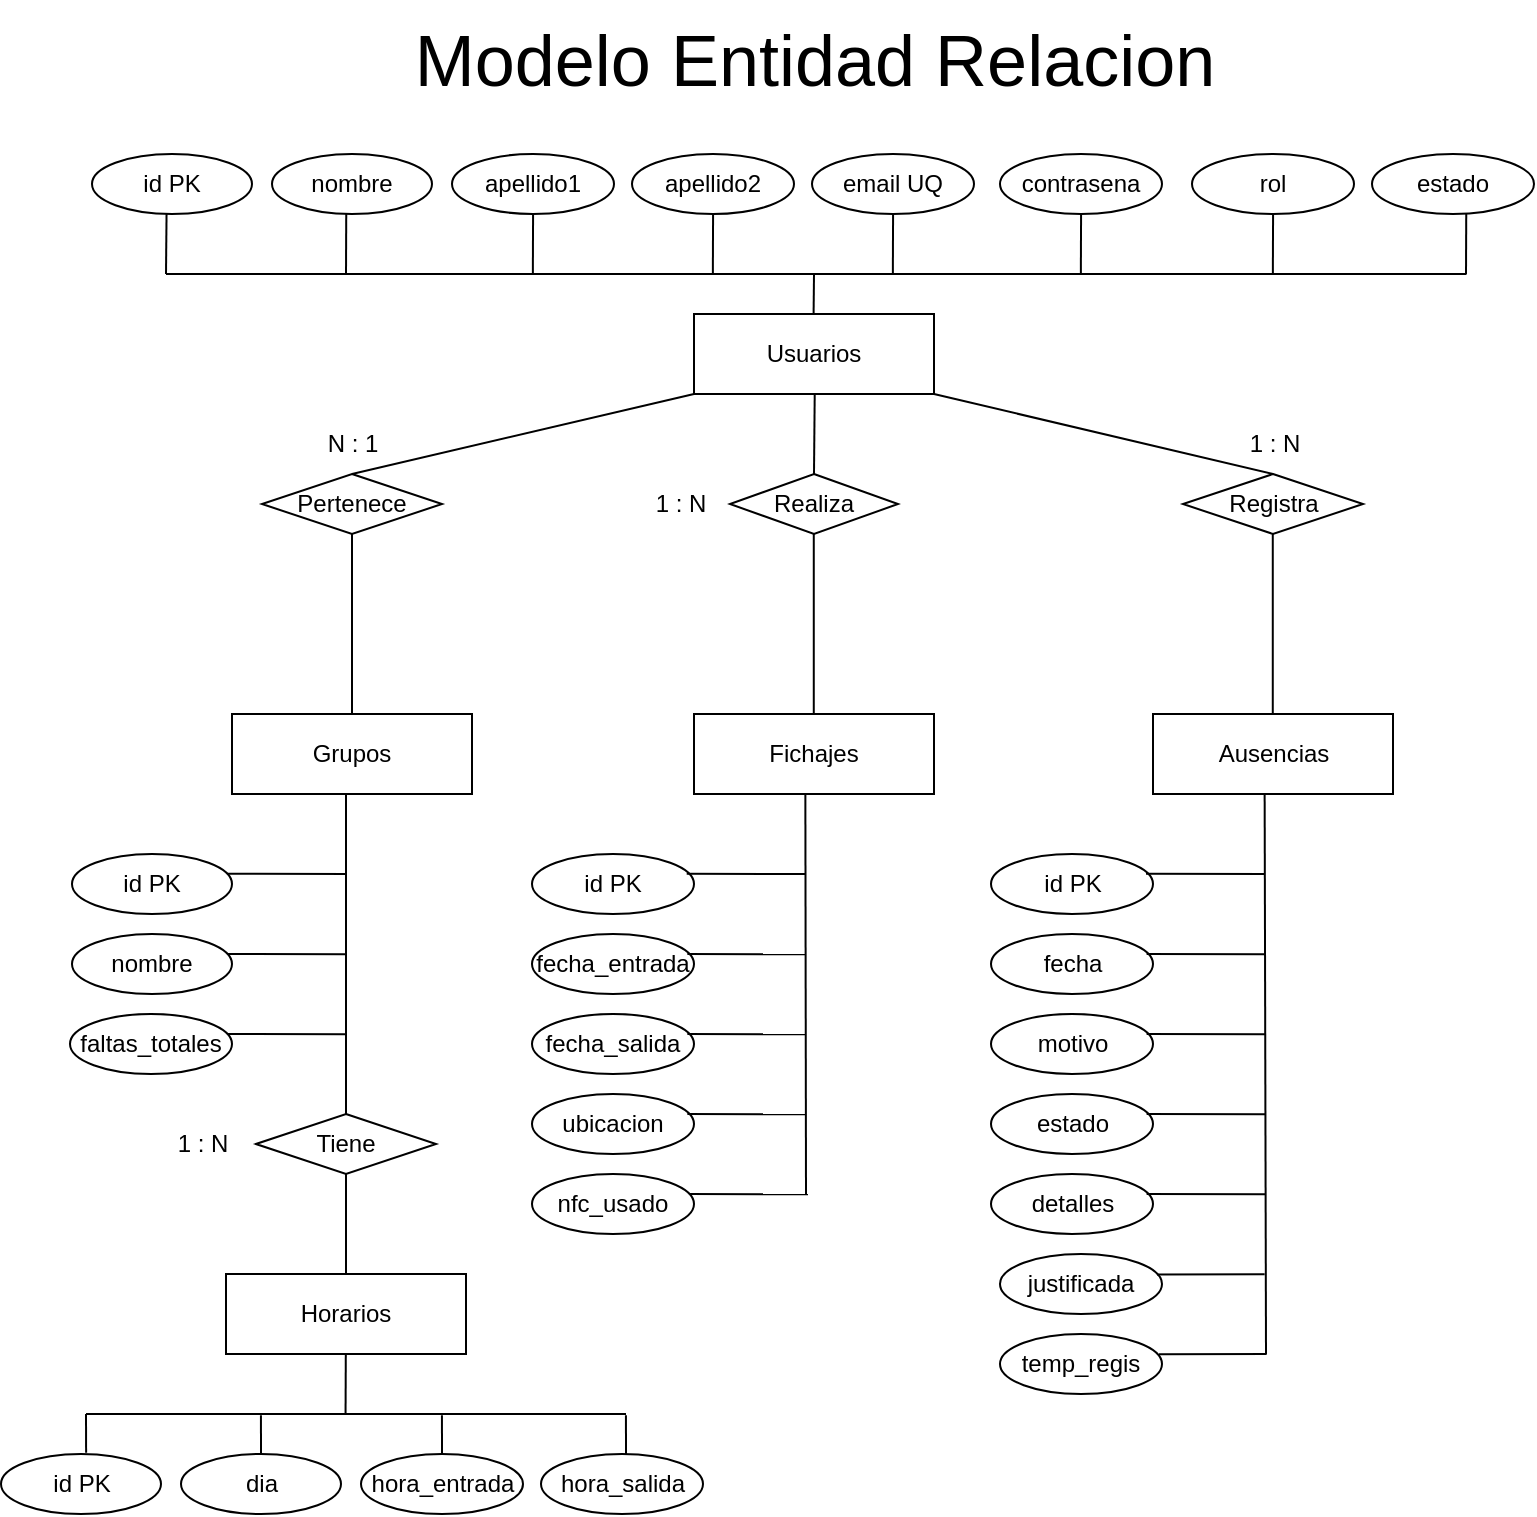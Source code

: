 <mxfile version="20.8.16" type="device"><diagram id="C5RBs43oDa-KdzZeNtuy" name="Page-1"><mxGraphModel dx="1762" dy="888" grid="1" gridSize="10" guides="1" tooltips="1" connect="1" arrows="1" fold="1" page="1" pageScale="1" pageWidth="827" pageHeight="1169" math="0" shadow="0"><root><mxCell id="WIyWlLk6GJQsqaUBKTNV-0"/><mxCell id="WIyWlLk6GJQsqaUBKTNV-1" parent="WIyWlLk6GJQsqaUBKTNV-0"/><mxCell id="V968uqEr-2-CV-rs6y0L-0" value="Usuarios" style="rounded=0;whiteSpace=wrap;html=1;" vertex="1" parent="WIyWlLk6GJQsqaUBKTNV-1"><mxGeometry x="354" y="187" width="120" height="40" as="geometry"/></mxCell><mxCell id="V968uqEr-2-CV-rs6y0L-1" value="id PK" style="ellipse;whiteSpace=wrap;html=1;" vertex="1" parent="WIyWlLk6GJQsqaUBKTNV-1"><mxGeometry x="53" y="107" width="80" height="30" as="geometry"/></mxCell><mxCell id="V968uqEr-2-CV-rs6y0L-2" value="nombre" style="ellipse;whiteSpace=wrap;html=1;" vertex="1" parent="WIyWlLk6GJQsqaUBKTNV-1"><mxGeometry x="143" y="107" width="80" height="30" as="geometry"/></mxCell><mxCell id="V968uqEr-2-CV-rs6y0L-3" value="apellido1" style="ellipse;whiteSpace=wrap;html=1;" vertex="1" parent="WIyWlLk6GJQsqaUBKTNV-1"><mxGeometry x="233" y="107" width="81" height="30" as="geometry"/></mxCell><mxCell id="V968uqEr-2-CV-rs6y0L-4" value="email UQ" style="ellipse;whiteSpace=wrap;html=1;" vertex="1" parent="WIyWlLk6GJQsqaUBKTNV-1"><mxGeometry x="413" y="107" width="81" height="30" as="geometry"/></mxCell><mxCell id="V968uqEr-2-CV-rs6y0L-5" value="contrasena" style="ellipse;whiteSpace=wrap;html=1;" vertex="1" parent="WIyWlLk6GJQsqaUBKTNV-1"><mxGeometry x="507" y="107" width="81" height="30" as="geometry"/></mxCell><mxCell id="V968uqEr-2-CV-rs6y0L-6" value="apellido2" style="ellipse;whiteSpace=wrap;html=1;" vertex="1" parent="WIyWlLk6GJQsqaUBKTNV-1"><mxGeometry x="323" y="107" width="81" height="30" as="geometry"/></mxCell><mxCell id="V968uqEr-2-CV-rs6y0L-7" value="rol" style="ellipse;whiteSpace=wrap;html=1;" vertex="1" parent="WIyWlLk6GJQsqaUBKTNV-1"><mxGeometry x="603" y="107" width="81" height="30" as="geometry"/></mxCell><mxCell id="V968uqEr-2-CV-rs6y0L-8" value="estado" style="ellipse;whiteSpace=wrap;html=1;" vertex="1" parent="WIyWlLk6GJQsqaUBKTNV-1"><mxGeometry x="693" y="107" width="81" height="30" as="geometry"/></mxCell><mxCell id="V968uqEr-2-CV-rs6y0L-9" value="" style="endArrow=none;html=1;rounded=0;" edge="1" parent="WIyWlLk6GJQsqaUBKTNV-1"><mxGeometry width="50" height="50" relative="1" as="geometry"><mxPoint x="90" y="167" as="sourcePoint"/><mxPoint x="740" y="167" as="targetPoint"/></mxGeometry></mxCell><mxCell id="V968uqEr-2-CV-rs6y0L-12" value="" style="endArrow=none;html=1;rounded=0;entryX=0.464;entryY=0.99;entryDx=0;entryDy=0;entryPerimeter=0;" edge="1" parent="WIyWlLk6GJQsqaUBKTNV-1" target="V968uqEr-2-CV-rs6y0L-2"><mxGeometry width="50" height="50" relative="1" as="geometry"><mxPoint x="180" y="167" as="sourcePoint"/><mxPoint x="183.34" y="137" as="targetPoint"/></mxGeometry></mxCell><mxCell id="V968uqEr-2-CV-rs6y0L-15" value="" style="endArrow=none;html=1;rounded=0;entryX=0.466;entryY=0.985;entryDx=0;entryDy=0;entryPerimeter=0;" edge="1" parent="WIyWlLk6GJQsqaUBKTNV-1" target="V968uqEr-2-CV-rs6y0L-1"><mxGeometry width="50" height="50" relative="1" as="geometry"><mxPoint x="90" y="167" as="sourcePoint"/><mxPoint x="93.06" y="137" as="targetPoint"/></mxGeometry></mxCell><mxCell id="V968uqEr-2-CV-rs6y0L-16" value="" style="endArrow=none;html=1;rounded=0;entryX=0.464;entryY=0.99;entryDx=0;entryDy=0;entryPerimeter=0;" edge="1" parent="WIyWlLk6GJQsqaUBKTNV-1"><mxGeometry width="50" height="50" relative="1" as="geometry"><mxPoint x="273.42" y="167.3" as="sourcePoint"/><mxPoint x="273.54" y="137" as="targetPoint"/></mxGeometry></mxCell><mxCell id="V968uqEr-2-CV-rs6y0L-17" value="" style="endArrow=none;html=1;rounded=0;entryX=0.464;entryY=0.99;entryDx=0;entryDy=0;entryPerimeter=0;" edge="1" parent="WIyWlLk6GJQsqaUBKTNV-1"><mxGeometry width="50" height="50" relative="1" as="geometry"><mxPoint x="363.42" y="167.3" as="sourcePoint"/><mxPoint x="363.54" y="137" as="targetPoint"/></mxGeometry></mxCell><mxCell id="V968uqEr-2-CV-rs6y0L-18" value="" style="endArrow=none;html=1;rounded=0;entryX=0.464;entryY=0.99;entryDx=0;entryDy=0;entryPerimeter=0;" edge="1" parent="WIyWlLk6GJQsqaUBKTNV-1"><mxGeometry width="50" height="50" relative="1" as="geometry"><mxPoint x="453.42" y="167.3" as="sourcePoint"/><mxPoint x="453.54" y="137" as="targetPoint"/></mxGeometry></mxCell><mxCell id="V968uqEr-2-CV-rs6y0L-19" value="" style="endArrow=none;html=1;rounded=0;entryX=0.464;entryY=0.99;entryDx=0;entryDy=0;entryPerimeter=0;" edge="1" parent="WIyWlLk6GJQsqaUBKTNV-1"><mxGeometry width="50" height="50" relative="1" as="geometry"><mxPoint x="547.42" y="167.3" as="sourcePoint"/><mxPoint x="547.54" y="137" as="targetPoint"/></mxGeometry></mxCell><mxCell id="V968uqEr-2-CV-rs6y0L-20" value="" style="endArrow=none;html=1;rounded=0;entryX=0.464;entryY=0.99;entryDx=0;entryDy=0;entryPerimeter=0;" edge="1" parent="WIyWlLk6GJQsqaUBKTNV-1"><mxGeometry width="50" height="50" relative="1" as="geometry"><mxPoint x="643.42" y="167.3" as="sourcePoint"/><mxPoint x="643.54" y="137" as="targetPoint"/></mxGeometry></mxCell><mxCell id="V968uqEr-2-CV-rs6y0L-21" value="" style="endArrow=none;html=1;rounded=0;entryX=0.464;entryY=0.99;entryDx=0;entryDy=0;entryPerimeter=0;" edge="1" parent="WIyWlLk6GJQsqaUBKTNV-1"><mxGeometry width="50" height="50" relative="1" as="geometry"><mxPoint x="740" y="167.3" as="sourcePoint"/><mxPoint x="740.12" y="137" as="targetPoint"/></mxGeometry></mxCell><mxCell id="V968uqEr-2-CV-rs6y0L-23" value="" style="endArrow=none;html=1;rounded=0;" edge="1" parent="WIyWlLk6GJQsqaUBKTNV-1"><mxGeometry width="50" height="50" relative="1" as="geometry"><mxPoint x="413.8" y="187" as="sourcePoint"/><mxPoint x="414" y="167" as="targetPoint"/></mxGeometry></mxCell><mxCell id="V968uqEr-2-CV-rs6y0L-24" value="Pertenece" style="rhombus;whiteSpace=wrap;html=1;" vertex="1" parent="WIyWlLk6GJQsqaUBKTNV-1"><mxGeometry x="138" y="267" width="90" height="30" as="geometry"/></mxCell><mxCell id="V968uqEr-2-CV-rs6y0L-25" value="Realiza" style="rhombus;whiteSpace=wrap;html=1;" vertex="1" parent="WIyWlLk6GJQsqaUBKTNV-1"><mxGeometry x="372" y="267" width="84" height="30" as="geometry"/></mxCell><mxCell id="V968uqEr-2-CV-rs6y0L-26" value="Registra" style="rhombus;whiteSpace=wrap;html=1;" vertex="1" parent="WIyWlLk6GJQsqaUBKTNV-1"><mxGeometry x="598.5" y="267" width="90" height="30" as="geometry"/></mxCell><mxCell id="V968uqEr-2-CV-rs6y0L-27" value="Grupos" style="rounded=0;whiteSpace=wrap;html=1;" vertex="1" parent="WIyWlLk6GJQsqaUBKTNV-1"><mxGeometry x="123" y="387" width="120" height="40" as="geometry"/></mxCell><mxCell id="V968uqEr-2-CV-rs6y0L-28" value="Fichajes" style="rounded=0;whiteSpace=wrap;html=1;" vertex="1" parent="WIyWlLk6GJQsqaUBKTNV-1"><mxGeometry x="354" y="387" width="120" height="40" as="geometry"/></mxCell><mxCell id="V968uqEr-2-CV-rs6y0L-29" value="Ausencias" style="rounded=0;whiteSpace=wrap;html=1;" vertex="1" parent="WIyWlLk6GJQsqaUBKTNV-1"><mxGeometry x="583.5" y="387" width="120" height="40" as="geometry"/></mxCell><mxCell id="V968uqEr-2-CV-rs6y0L-32" value="" style="endArrow=none;html=1;rounded=0;entryX=0;entryY=1;entryDx=0;entryDy=0;exitX=0.5;exitY=0;exitDx=0;exitDy=0;" edge="1" parent="WIyWlLk6GJQsqaUBKTNV-1" source="V968uqEr-2-CV-rs6y0L-24" target="V968uqEr-2-CV-rs6y0L-0"><mxGeometry width="50" height="50" relative="1" as="geometry"><mxPoint x="280" y="307" as="sourcePoint"/><mxPoint x="330" y="257" as="targetPoint"/></mxGeometry></mxCell><mxCell id="V968uqEr-2-CV-rs6y0L-33" value="" style="endArrow=none;html=1;rounded=0;entryX=0.503;entryY=0.99;entryDx=0;entryDy=0;entryPerimeter=0;exitX=0.5;exitY=0;exitDx=0;exitDy=0;" edge="1" parent="WIyWlLk6GJQsqaUBKTNV-1" source="V968uqEr-2-CV-rs6y0L-25" target="V968uqEr-2-CV-rs6y0L-0"><mxGeometry width="50" height="50" relative="1" as="geometry"><mxPoint x="280" y="347" as="sourcePoint"/><mxPoint x="330" y="297" as="targetPoint"/></mxGeometry></mxCell><mxCell id="V968uqEr-2-CV-rs6y0L-34" value="" style="endArrow=none;html=1;rounded=0;entryX=1;entryY=1;entryDx=0;entryDy=0;exitX=0.5;exitY=0;exitDx=0;exitDy=0;" edge="1" parent="WIyWlLk6GJQsqaUBKTNV-1" source="V968uqEr-2-CV-rs6y0L-26" target="V968uqEr-2-CV-rs6y0L-0"><mxGeometry width="50" height="50" relative="1" as="geometry"><mxPoint x="510" y="297" as="sourcePoint"/><mxPoint x="560" y="247" as="targetPoint"/></mxGeometry></mxCell><mxCell id="V968uqEr-2-CV-rs6y0L-35" value="" style="endArrow=none;html=1;rounded=0;entryX=0.5;entryY=1;entryDx=0;entryDy=0;exitX=0.5;exitY=0;exitDx=0;exitDy=0;" edge="1" parent="WIyWlLk6GJQsqaUBKTNV-1" source="V968uqEr-2-CV-rs6y0L-27" target="V968uqEr-2-CV-rs6y0L-24"><mxGeometry width="50" height="50" relative="1" as="geometry"><mxPoint x="160" y="387" as="sourcePoint"/><mxPoint x="210" y="337" as="targetPoint"/></mxGeometry></mxCell><mxCell id="V968uqEr-2-CV-rs6y0L-37" value="" style="endArrow=none;html=1;rounded=0;entryX=0.5;entryY=1;entryDx=0;entryDy=0;exitX=0.5;exitY=0;exitDx=0;exitDy=0;" edge="1" parent="WIyWlLk6GJQsqaUBKTNV-1"><mxGeometry width="50" height="50" relative="1" as="geometry"><mxPoint x="413.89" y="387" as="sourcePoint"/><mxPoint x="413.89" y="297" as="targetPoint"/></mxGeometry></mxCell><mxCell id="V968uqEr-2-CV-rs6y0L-38" value="" style="endArrow=none;html=1;rounded=0;entryX=0.5;entryY=1;entryDx=0;entryDy=0;exitX=0.5;exitY=0;exitDx=0;exitDy=0;" edge="1" parent="WIyWlLk6GJQsqaUBKTNV-1"><mxGeometry width="50" height="50" relative="1" as="geometry"><mxPoint x="643.39" y="387" as="sourcePoint"/><mxPoint x="643.39" y="297" as="targetPoint"/></mxGeometry></mxCell><mxCell id="V968uqEr-2-CV-rs6y0L-39" value="N : 1" style="text;html=1;align=center;verticalAlign=middle;resizable=0;points=[];autosize=1;strokeColor=none;fillColor=none;" vertex="1" parent="WIyWlLk6GJQsqaUBKTNV-1"><mxGeometry x="158" y="237" width="50" height="30" as="geometry"/></mxCell><mxCell id="V968uqEr-2-CV-rs6y0L-40" value="1 : N" style="text;html=1;align=center;verticalAlign=middle;resizable=0;points=[];autosize=1;strokeColor=none;fillColor=none;" vertex="1" parent="WIyWlLk6GJQsqaUBKTNV-1"><mxGeometry x="618.5" y="237" width="50" height="30" as="geometry"/></mxCell><mxCell id="V968uqEr-2-CV-rs6y0L-41" value="1 : N" style="text;html=1;align=center;verticalAlign=middle;resizable=0;points=[];autosize=1;strokeColor=none;fillColor=none;" vertex="1" parent="WIyWlLk6GJQsqaUBKTNV-1"><mxGeometry x="322" y="267" width="50" height="30" as="geometry"/></mxCell><mxCell id="V968uqEr-2-CV-rs6y0L-42" value="id PK" style="ellipse;whiteSpace=wrap;html=1;" vertex="1" parent="WIyWlLk6GJQsqaUBKTNV-1"><mxGeometry x="43" y="457" width="80" height="30" as="geometry"/></mxCell><mxCell id="V968uqEr-2-CV-rs6y0L-43" value="nombre" style="ellipse;whiteSpace=wrap;html=1;" vertex="1" parent="WIyWlLk6GJQsqaUBKTNV-1"><mxGeometry x="43" y="497" width="80" height="30" as="geometry"/></mxCell><mxCell id="V968uqEr-2-CV-rs6y0L-44" value="faltas_totales" style="ellipse;whiteSpace=wrap;html=1;" vertex="1" parent="WIyWlLk6GJQsqaUBKTNV-1"><mxGeometry x="42" y="537" width="81" height="30" as="geometry"/></mxCell><mxCell id="V968uqEr-2-CV-rs6y0L-45" value="id PK" style="ellipse;whiteSpace=wrap;html=1;" vertex="1" parent="WIyWlLk6GJQsqaUBKTNV-1"><mxGeometry x="273" y="457" width="81" height="30" as="geometry"/></mxCell><mxCell id="V968uqEr-2-CV-rs6y0L-46" value="fecha_entrada" style="ellipse;whiteSpace=wrap;html=1;" vertex="1" parent="WIyWlLk6GJQsqaUBKTNV-1"><mxGeometry x="273" y="497" width="81" height="30" as="geometry"/></mxCell><mxCell id="V968uqEr-2-CV-rs6y0L-48" value="fecha_salida" style="ellipse;whiteSpace=wrap;html=1;" vertex="1" parent="WIyWlLk6GJQsqaUBKTNV-1"><mxGeometry x="273" y="537" width="81" height="30" as="geometry"/></mxCell><mxCell id="V968uqEr-2-CV-rs6y0L-49" value="ubicacion" style="ellipse;whiteSpace=wrap;html=1;" vertex="1" parent="WIyWlLk6GJQsqaUBKTNV-1"><mxGeometry x="273" y="577" width="81" height="30" as="geometry"/></mxCell><mxCell id="V968uqEr-2-CV-rs6y0L-50" value="nfc_usado" style="ellipse;whiteSpace=wrap;html=1;" vertex="1" parent="WIyWlLk6GJQsqaUBKTNV-1"><mxGeometry x="273" y="617" width="81" height="30" as="geometry"/></mxCell><mxCell id="V968uqEr-2-CV-rs6y0L-51" value="id PK" style="ellipse;whiteSpace=wrap;html=1;" vertex="1" parent="WIyWlLk6GJQsqaUBKTNV-1"><mxGeometry x="502.5" y="457" width="81" height="30" as="geometry"/></mxCell><mxCell id="V968uqEr-2-CV-rs6y0L-52" value="fecha" style="ellipse;whiteSpace=wrap;html=1;" vertex="1" parent="WIyWlLk6GJQsqaUBKTNV-1"><mxGeometry x="502.5" y="497" width="81" height="30" as="geometry"/></mxCell><mxCell id="V968uqEr-2-CV-rs6y0L-53" value="motivo" style="ellipse;whiteSpace=wrap;html=1;" vertex="1" parent="WIyWlLk6GJQsqaUBKTNV-1"><mxGeometry x="502.5" y="537" width="81" height="30" as="geometry"/></mxCell><mxCell id="V968uqEr-2-CV-rs6y0L-54" value="estado" style="ellipse;whiteSpace=wrap;html=1;" vertex="1" parent="WIyWlLk6GJQsqaUBKTNV-1"><mxGeometry x="502.5" y="577" width="81" height="30" as="geometry"/></mxCell><mxCell id="V968uqEr-2-CV-rs6y0L-55" value="detalles" style="ellipse;whiteSpace=wrap;html=1;" vertex="1" parent="WIyWlLk6GJQsqaUBKTNV-1"><mxGeometry x="502.5" y="617" width="81" height="30" as="geometry"/></mxCell><mxCell id="V968uqEr-2-CV-rs6y0L-56" value="justificada" style="ellipse;whiteSpace=wrap;html=1;" vertex="1" parent="WIyWlLk6GJQsqaUBKTNV-1"><mxGeometry x="507" y="657" width="81" height="30" as="geometry"/></mxCell><mxCell id="V968uqEr-2-CV-rs6y0L-57" value="temp_regis" style="ellipse;whiteSpace=wrap;html=1;" vertex="1" parent="WIyWlLk6GJQsqaUBKTNV-1"><mxGeometry x="507" y="697" width="81" height="30" as="geometry"/></mxCell><mxCell id="V968uqEr-2-CV-rs6y0L-58" value="" style="endArrow=none;html=1;rounded=0;entryX=0.475;entryY=1;entryDx=0;entryDy=0;entryPerimeter=0;" edge="1" parent="WIyWlLk6GJQsqaUBKTNV-1" target="V968uqEr-2-CV-rs6y0L-27"><mxGeometry width="50" height="50" relative="1" as="geometry"><mxPoint x="180" y="587" as="sourcePoint"/><mxPoint x="210" y="467" as="targetPoint"/></mxGeometry></mxCell><mxCell id="V968uqEr-2-CV-rs6y0L-59" value="" style="endArrow=none;html=1;rounded=0;exitX=0.971;exitY=0.328;exitDx=0;exitDy=0;exitPerimeter=0;" edge="1" parent="WIyWlLk6GJQsqaUBKTNV-1" source="V968uqEr-2-CV-rs6y0L-42"><mxGeometry width="50" height="50" relative="1" as="geometry"><mxPoint x="140" y="497" as="sourcePoint"/><mxPoint x="180" y="467" as="targetPoint"/></mxGeometry></mxCell><mxCell id="V968uqEr-2-CV-rs6y0L-60" value="" style="endArrow=none;html=1;rounded=0;exitX=0.971;exitY=0.328;exitDx=0;exitDy=0;exitPerimeter=0;" edge="1" parent="WIyWlLk6GJQsqaUBKTNV-1"><mxGeometry width="50" height="50" relative="1" as="geometry"><mxPoint x="121" y="507.0" as="sourcePoint"/><mxPoint x="180.32" y="507.16" as="targetPoint"/></mxGeometry></mxCell><mxCell id="V968uqEr-2-CV-rs6y0L-61" value="" style="endArrow=none;html=1;rounded=0;exitX=0.971;exitY=0.328;exitDx=0;exitDy=0;exitPerimeter=0;" edge="1" parent="WIyWlLk6GJQsqaUBKTNV-1"><mxGeometry width="50" height="50" relative="1" as="geometry"><mxPoint x="121" y="547" as="sourcePoint"/><mxPoint x="180.32" y="547.16" as="targetPoint"/></mxGeometry></mxCell><mxCell id="V968uqEr-2-CV-rs6y0L-65" value="" style="endArrow=none;html=1;rounded=0;entryX=0.475;entryY=1;entryDx=0;entryDy=0;entryPerimeter=0;" edge="1" parent="WIyWlLk6GJQsqaUBKTNV-1"><mxGeometry width="50" height="50" relative="1" as="geometry"><mxPoint x="410" y="627" as="sourcePoint"/><mxPoint x="409.68" y="427" as="targetPoint"/></mxGeometry></mxCell><mxCell id="V968uqEr-2-CV-rs6y0L-66" value="" style="endArrow=none;html=1;rounded=0;exitX=0.971;exitY=0.328;exitDx=0;exitDy=0;exitPerimeter=0;" edge="1" parent="WIyWlLk6GJQsqaUBKTNV-1"><mxGeometry width="50" height="50" relative="1" as="geometry"><mxPoint x="350.36" y="466.84" as="sourcePoint"/><mxPoint x="409.68" y="467" as="targetPoint"/></mxGeometry></mxCell><mxCell id="V968uqEr-2-CV-rs6y0L-67" value="" style="endArrow=none;html=1;rounded=0;exitX=0.971;exitY=0.328;exitDx=0;exitDy=0;exitPerimeter=0;" edge="1" parent="WIyWlLk6GJQsqaUBKTNV-1"><mxGeometry width="50" height="50" relative="1" as="geometry"><mxPoint x="350.68" y="507" as="sourcePoint"/><mxPoint x="410.0" y="507.16" as="targetPoint"/></mxGeometry></mxCell><mxCell id="V968uqEr-2-CV-rs6y0L-68" value="" style="endArrow=none;html=1;rounded=0;exitX=0.971;exitY=0.328;exitDx=0;exitDy=0;exitPerimeter=0;" edge="1" parent="WIyWlLk6GJQsqaUBKTNV-1"><mxGeometry width="50" height="50" relative="1" as="geometry"><mxPoint x="350.68" y="547" as="sourcePoint"/><mxPoint x="410.0" y="547.16" as="targetPoint"/></mxGeometry></mxCell><mxCell id="V968uqEr-2-CV-rs6y0L-71" value="" style="endArrow=none;html=1;rounded=0;exitX=0.971;exitY=0.328;exitDx=0;exitDy=0;exitPerimeter=0;" edge="1" parent="WIyWlLk6GJQsqaUBKTNV-1"><mxGeometry width="50" height="50" relative="1" as="geometry"><mxPoint x="350.68" y="587" as="sourcePoint"/><mxPoint x="410.0" y="587.16" as="targetPoint"/></mxGeometry></mxCell><mxCell id="V968uqEr-2-CV-rs6y0L-72" value="" style="endArrow=none;html=1;rounded=0;exitX=0.971;exitY=0.328;exitDx=0;exitDy=0;exitPerimeter=0;" edge="1" parent="WIyWlLk6GJQsqaUBKTNV-1"><mxGeometry width="50" height="50" relative="1" as="geometry"><mxPoint x="351.68" y="627" as="sourcePoint"/><mxPoint x="411.0" y="627.16" as="targetPoint"/></mxGeometry></mxCell><mxCell id="V968uqEr-2-CV-rs6y0L-73" value="" style="endArrow=none;html=1;rounded=0;entryX=0.475;entryY=1;entryDx=0;entryDy=0;entryPerimeter=0;" edge="1" parent="WIyWlLk6GJQsqaUBKTNV-1"><mxGeometry width="50" height="50" relative="1" as="geometry"><mxPoint x="640" y="707" as="sourcePoint"/><mxPoint x="639.32" y="427" as="targetPoint"/></mxGeometry></mxCell><mxCell id="V968uqEr-2-CV-rs6y0L-74" value="" style="endArrow=none;html=1;rounded=0;exitX=0.971;exitY=0.328;exitDx=0;exitDy=0;exitPerimeter=0;" edge="1" parent="WIyWlLk6GJQsqaUBKTNV-1"><mxGeometry width="50" height="50" relative="1" as="geometry"><mxPoint x="580.0" y="466.84" as="sourcePoint"/><mxPoint x="639.32" y="467" as="targetPoint"/></mxGeometry></mxCell><mxCell id="V968uqEr-2-CV-rs6y0L-75" value="" style="endArrow=none;html=1;rounded=0;exitX=0.971;exitY=0.328;exitDx=0;exitDy=0;exitPerimeter=0;" edge="1" parent="WIyWlLk6GJQsqaUBKTNV-1"><mxGeometry width="50" height="50" relative="1" as="geometry"><mxPoint x="580.32" y="507" as="sourcePoint"/><mxPoint x="639.64" y="507.16" as="targetPoint"/></mxGeometry></mxCell><mxCell id="V968uqEr-2-CV-rs6y0L-76" value="" style="endArrow=none;html=1;rounded=0;exitX=0.971;exitY=0.328;exitDx=0;exitDy=0;exitPerimeter=0;" edge="1" parent="WIyWlLk6GJQsqaUBKTNV-1"><mxGeometry width="50" height="50" relative="1" as="geometry"><mxPoint x="580.32" y="547" as="sourcePoint"/><mxPoint x="639.64" y="547.16" as="targetPoint"/></mxGeometry></mxCell><mxCell id="V968uqEr-2-CV-rs6y0L-77" value="" style="endArrow=none;html=1;rounded=0;exitX=0.971;exitY=0.328;exitDx=0;exitDy=0;exitPerimeter=0;" edge="1" parent="WIyWlLk6GJQsqaUBKTNV-1"><mxGeometry width="50" height="50" relative="1" as="geometry"><mxPoint x="580.32" y="587" as="sourcePoint"/><mxPoint x="639.64" y="587.16" as="targetPoint"/></mxGeometry></mxCell><mxCell id="V968uqEr-2-CV-rs6y0L-78" value="" style="endArrow=none;html=1;rounded=0;exitX=0.971;exitY=0.328;exitDx=0;exitDy=0;exitPerimeter=0;" edge="1" parent="WIyWlLk6GJQsqaUBKTNV-1"><mxGeometry width="50" height="50" relative="1" as="geometry"><mxPoint x="580.32" y="627" as="sourcePoint"/><mxPoint x="639.64" y="627.16" as="targetPoint"/></mxGeometry></mxCell><mxCell id="V968uqEr-2-CV-rs6y0L-79" value="" style="endArrow=none;html=1;rounded=0;exitX=0.969;exitY=0.342;exitDx=0;exitDy=0;exitPerimeter=0;" edge="1" parent="WIyWlLk6GJQsqaUBKTNV-1" source="V968uqEr-2-CV-rs6y0L-56"><mxGeometry width="50" height="50" relative="1" as="geometry"><mxPoint x="590" y="667" as="sourcePoint"/><mxPoint x="639.32" y="667.16" as="targetPoint"/></mxGeometry></mxCell><mxCell id="V968uqEr-2-CV-rs6y0L-80" value="" style="endArrow=none;html=1;rounded=0;exitX=0.969;exitY=0.342;exitDx=0;exitDy=0;exitPerimeter=0;" edge="1" parent="WIyWlLk6GJQsqaUBKTNV-1"><mxGeometry width="50" height="50" relative="1" as="geometry"><mxPoint x="586.499" y="707.1" as="sourcePoint"/><mxPoint x="640.33" y="707" as="targetPoint"/></mxGeometry></mxCell><mxCell id="V968uqEr-2-CV-rs6y0L-81" value="Tiene" style="rhombus;whiteSpace=wrap;html=1;" vertex="1" parent="WIyWlLk6GJQsqaUBKTNV-1"><mxGeometry x="135" y="587" width="90" height="30" as="geometry"/></mxCell><mxCell id="V968uqEr-2-CV-rs6y0L-82" value="Horarios" style="rounded=0;whiteSpace=wrap;html=1;" vertex="1" parent="WIyWlLk6GJQsqaUBKTNV-1"><mxGeometry x="120" y="667" width="120" height="40" as="geometry"/></mxCell><mxCell id="V968uqEr-2-CV-rs6y0L-83" value="" style="endArrow=none;html=1;rounded=0;entryX=0.5;entryY=1;entryDx=0;entryDy=0;" edge="1" parent="WIyWlLk6GJQsqaUBKTNV-1" target="V968uqEr-2-CV-rs6y0L-81"><mxGeometry width="50" height="50" relative="1" as="geometry"><mxPoint x="180" y="667" as="sourcePoint"/><mxPoint x="230" y="617" as="targetPoint"/></mxGeometry></mxCell><mxCell id="V968uqEr-2-CV-rs6y0L-84" value="id PK" style="ellipse;whiteSpace=wrap;html=1;" vertex="1" parent="WIyWlLk6GJQsqaUBKTNV-1"><mxGeometry x="7.5" y="757" width="80" height="30" as="geometry"/></mxCell><mxCell id="V968uqEr-2-CV-rs6y0L-85" value="dia" style="ellipse;whiteSpace=wrap;html=1;" vertex="1" parent="WIyWlLk6GJQsqaUBKTNV-1"><mxGeometry x="97.5" y="757" width="80" height="30" as="geometry"/></mxCell><mxCell id="V968uqEr-2-CV-rs6y0L-86" value="hora_entrada" style="ellipse;whiteSpace=wrap;html=1;" vertex="1" parent="WIyWlLk6GJQsqaUBKTNV-1"><mxGeometry x="187.5" y="757" width="81" height="30" as="geometry"/></mxCell><mxCell id="V968uqEr-2-CV-rs6y0L-87" value="hora_salida" style="ellipse;whiteSpace=wrap;html=1;" vertex="1" parent="WIyWlLk6GJQsqaUBKTNV-1"><mxGeometry x="277.5" y="757" width="81" height="30" as="geometry"/></mxCell><mxCell id="V968uqEr-2-CV-rs6y0L-91" value="" style="endArrow=none;html=1;rounded=0;entryX=0.464;entryY=0.99;entryDx=0;entryDy=0;entryPerimeter=0;" edge="1" parent="WIyWlLk6GJQsqaUBKTNV-1"><mxGeometry width="50" height="50" relative="1" as="geometry"><mxPoint x="179.78" y="737.3" as="sourcePoint"/><mxPoint x="179.9" y="707" as="targetPoint"/></mxGeometry></mxCell><mxCell id="V968uqEr-2-CV-rs6y0L-92" value="" style="endArrow=none;html=1;rounded=0;" edge="1" parent="WIyWlLk6GJQsqaUBKTNV-1"><mxGeometry width="50" height="50" relative="1" as="geometry"><mxPoint x="50" y="737" as="sourcePoint"/><mxPoint x="320" y="737" as="targetPoint"/></mxGeometry></mxCell><mxCell id="V968uqEr-2-CV-rs6y0L-94" value="" style="endArrow=none;html=1;rounded=0;exitX=0.532;exitY=-0.019;exitDx=0;exitDy=0;exitPerimeter=0;" edge="1" parent="WIyWlLk6GJQsqaUBKTNV-1" source="V968uqEr-2-CV-rs6y0L-84"><mxGeometry width="50" height="50" relative="1" as="geometry"><mxPoint x="20" y="857" as="sourcePoint"/><mxPoint x="50" y="737" as="targetPoint"/></mxGeometry></mxCell><mxCell id="V968uqEr-2-CV-rs6y0L-95" value="" style="endArrow=none;html=1;rounded=0;exitX=0.532;exitY=-0.019;exitDx=0;exitDy=0;exitPerimeter=0;" edge="1" parent="WIyWlLk6GJQsqaUBKTNV-1"><mxGeometry width="50" height="50" relative="1" as="geometry"><mxPoint x="137.52" y="757.0" as="sourcePoint"/><mxPoint x="137.46" y="737.57" as="targetPoint"/></mxGeometry></mxCell><mxCell id="V968uqEr-2-CV-rs6y0L-96" value="" style="endArrow=none;html=1;rounded=0;exitX=0.532;exitY=-0.019;exitDx=0;exitDy=0;exitPerimeter=0;" edge="1" parent="WIyWlLk6GJQsqaUBKTNV-1"><mxGeometry width="50" height="50" relative="1" as="geometry"><mxPoint x="228.02" y="757.0" as="sourcePoint"/><mxPoint x="227.96" y="737.57" as="targetPoint"/></mxGeometry></mxCell><mxCell id="V968uqEr-2-CV-rs6y0L-97" value="" style="endArrow=none;html=1;rounded=0;exitX=0.532;exitY=-0.019;exitDx=0;exitDy=0;exitPerimeter=0;" edge="1" parent="WIyWlLk6GJQsqaUBKTNV-1"><mxGeometry width="50" height="50" relative="1" as="geometry"><mxPoint x="320.02" y="757.0" as="sourcePoint"/><mxPoint x="319.96" y="737.57" as="targetPoint"/></mxGeometry></mxCell><mxCell id="V968uqEr-2-CV-rs6y0L-98" value="1 : N" style="text;html=1;align=center;verticalAlign=middle;resizable=0;points=[];autosize=1;strokeColor=none;fillColor=none;" vertex="1" parent="WIyWlLk6GJQsqaUBKTNV-1"><mxGeometry x="83" y="587" width="50" height="30" as="geometry"/></mxCell><mxCell id="V968uqEr-2-CV-rs6y0L-99" value="&lt;font style=&quot;font-size: 36px;&quot;&gt;Modelo Entidad Relacion&lt;/font&gt;" style="text;html=1;align=center;verticalAlign=middle;resizable=0;points=[];autosize=1;strokeColor=none;fillColor=none;" vertex="1" parent="WIyWlLk6GJQsqaUBKTNV-1"><mxGeometry x="204" y="30" width="420" height="60" as="geometry"/></mxCell></root></mxGraphModel></diagram></mxfile>